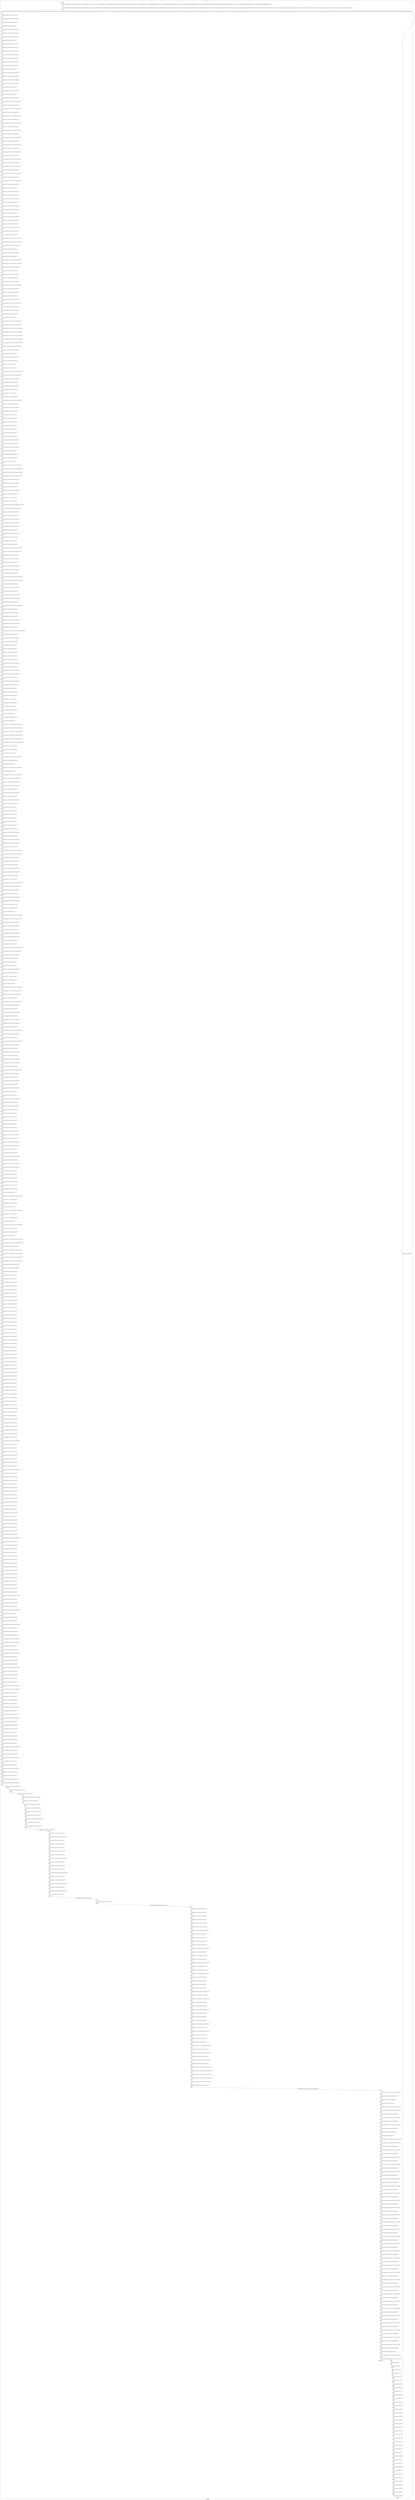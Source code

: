 digraph G {
label="Btor2XCFA";
subgraph cluster_0 {
label="main";
main_init[];
l1[];
l3[];
l4[];
l5[];
l6[];
l7[];
l8[];
l9[];
l10[];
l11[];
l12[];
l13[];
l14[];
l15[];
l16[];
l17[];
l18[];
l19[];
l20[];
l21[];
l22[];
l23[];
l24[];
l25[];
l26[];
l27[];
l28[];
l29[];
l30[];
l31[];
l32[];
l33[];
l34[];
l35[];
l36[];
l37[];
l38[];
l39[];
l40[];
l41[];
l42[];
l43[];
l44[];
l45[];
l46[];
l47[];
l48[];
l49[];
l50[];
l51[];
l52[];
l53[];
l54[];
l55[];
l56[];
l57[];
l58[];
l59[];
l60[];
l61[];
l62[];
l63[];
l64[];
l65[];
l66[];
l67[];
l68[];
l69[];
l70[];
l71[];
l72[];
l73[];
l74[];
l75[];
l76[];
l77[];
l78[];
l79[];
l80[];
l81[];
l82[];
l83[];
l84[];
l85[];
l86[];
l87[];
l88[];
l89[];
l90[];
l91[];
l92[];
l93[];
l94[];
l95[];
l96[];
l97[];
l98[];
l99[];
l100[];
l101[];
l102[];
l103[];
l104[];
l105[];
l106[];
l107[];
l108[];
l109[];
l110[];
l111[];
l112[];
l113[];
l114[];
l115[];
l116[];
l117[];
l118[];
l119[];
l120[];
l121[];
l122[];
l123[];
l124[];
l125[];
l126[];
l127[];
l128[];
l129[];
l130[];
l131[];
l132[];
l133[];
l134[];
l135[];
l136[];
l137[];
l138[];
l139[];
l140[];
l141[];
l142[];
l143[];
l144[];
l145[];
l146[];
l147[];
l148[];
l149[];
l150[];
l151[];
l152[];
l153[];
l154[];
l155[];
l156[];
l157[];
l158[];
l159[];
l160[];
l161[];
l162[];
l163[];
l164[];
l165[];
l166[];
l167[];
l168[];
l169[];
l170[];
l171[];
l172[];
l173[];
l174[];
l175[];
l176[];
l177[];
l178[];
l179[];
l180[];
l181[];
l182[];
l183[];
l184[];
l185[];
l186[];
l187[];
l188[];
l189[];
l190[];
l191[];
l192[];
l193[];
l194[];
l195[];
l196[];
l197[];
l198[];
l199[];
l200[];
l201[];
l202[];
l203[];
l204[];
l205[];
l206[];
l207[];
l208[];
l209[];
l210[];
l211[];
l212[];
l213[];
l214[];
l215[];
l216[];
l217[];
l218[];
l219[];
l220[];
l221[];
l222[];
l223[];
l224[];
l225[];
l226[];
l227[];
l228[];
l229[];
l230[];
l231[];
l232[];
l233[];
l234[];
l235[];
l236[];
l237[];
l238[];
l239[];
l240[];
l241[];
l242[];
l243[];
l244[];
l245[];
l246[];
l247[];
l248[];
l249[];
l250[];
l251[];
l252[];
l253[];
l254[];
l255[];
l256[];
l257[];
l258[];
l259[];
l260[];
l261[];
l262[];
l263[];
l264[];
l265[];
l266[];
l267[];
l268[];
l269[];
l270[];
l271[];
l272[];
l273[];
l274[];
l275[];
l276[];
l277[];
l278[];
l279[];
l280[];
l281[];
l282[];
l283[];
l284[];
l285[];
l286[];
l287[];
l288[];
l289[];
l290[];
l291[];
l292[];
l293[];
l294[];
l295[];
l296[];
l297[];
l298[];
l299[];
l300[];
l301[];
l302[];
l303[];
l304[];
l305[];
l306[];
l307[];
l308[];
l309[];
l310[];
l311[];
l312[];
l313[];
l314[];
l315[];
l316[];
l317[];
l318[];
l319[];
l320[];
l321[];
l322[];
l323[];
l324[];
l325[];
l326[];
l327[];
l328[];
l329[];
l330[];
l331[];
l332[];
l333[];
l334[];
l335[];
l336[];
l337[];
l338[];
l339[];
l340[];
l341[];
l342[];
l343[];
l344[];
l345[];
l346[];
l347[];
l348[];
l349[];
l350[];
l351[];
l352[];
l353[];
l354[];
l355[];
l356[];
l357[];
l358[];
l359[];
l360[];
l361[];
l362[];
l363[];
l364[];
l365[];
l366[];
l367[];
l368[];
l369[];
l370[];
l371[];
l372[];
l373[];
l374[];
l375[];
l376[];
l377[];
l378[];
l379[];
l380[];
l381[];
l382[];
l383[];
l384[];
l385[];
l386[];
l387[];
l388[];
l389[];
l390[];
l391[];
l392[];
l393[];
l394[];
l395[];
l396[];
l397[];
l398[];
l399[];
l400[];
l401[];
l402[];
l403[];
l404[];
l405[];
l406[];
l407[];
l408[];
l409[];
l410[];
l411[];
l412[];
l413[];
l414[];
l415[];
l416[];
l417[];
l418[];
l419[];
l420[];
l421[];
l422[];
l423[];
l424[];
l425[];
l426[];
l427[];
l428[];
l429[];
l430[];
l431[];
l432[];
l433[];
l434[];
l435[];
l436[];
l437[];
l438[];
l439[];
l440[];
l441[];
l442[];
l443[];
l444[];
l445[];
l446[];
l447[];
l448[];
l449[];
l450[];
l451[];
l452[];
l453[];
l454[];
l455[];
l456[];
l457[];
l458[];
l459[];
l460[];
l461[];
l462[];
l463[];
l464[];
l465[];
l466[];
l467[];
l468[];
l469[];
l470[];
l471[];
l472[];
l473[];
l474[];
l475[];
l476[];
l477[];
l478[];
l479[];
l480[];
l481[];
l482[];
l483[];
l484[];
l485[];
l486[];
l487[];
l488[];
l489[];
l490[];
l491[];
l492[];
l493[];
l494[];
l495[];
l496[];
l497[];
l498[];
l499[];
l500[];
l501[];
l502[];
l503[];
l504[];
l505[];
l506[];
l507[];
l508[];
l509[];
l510[];
l511[];
l512[];
l513[];
l514[];
l515[];
l516[];
l517[];
l518[];
l519[];
l520[];
l521[];
l522[];
l523[];
l524[];
l525[];
l526[];
l527[];
l528[];
l529[];
l530[];
l531[];
l532[];
l533[];
l534[];
l535[];
l536[];
l537[];
l538[];
l539[];
l540[];
l541[];
l542[];
l543[];
l544[];
l545[];
l546[];
l547[];
l548[];
l549[];
l550[];
l551[];
l552[];
l553[];
l554[];
l555[];
l556[];
l557[];
l558[];
l559[];
l560[];
l561[];
l562[];
l563[];
l564[];
l565[];
l566[];
l567[];
l568[];
l569[];
l570[];
l571[];
l572[];
l573[];
l574[];
l575[];
l576[];
l577[];
l578[];
l579[];
l580[];
l581[];
l582[];
l583[];
l584[];
l585[];
l586[];
l587[];
l588[];
l589[];
l590[];
l591[];
l592[];
l593[];
l594[];
l595[];
l596[];
l597[];
l598[];
l599[];
l600[];
l601[];
l602[];
l603[];
l604[];
l605[];
l606[];
l607[];
l608[];
l609[];
l610[];
l611[];
l612[];
l613[];
l614[];
l615[];
l616[];
l617[];
l618[];
l619[];
l620[];
l621[];
l622[];
l623[];
l624[];
l625[];
l626[];
l627[];
l628[];
l629[];
l630[];
l631[];
l632[];
l633[];
l634[];
l635[];
l636[];
l637[];
l638[];
l639[];
l640[];
l641[];
l642[];
l643[];
l644[];
l645[];
l646[];
l647[];
l648[];
l649[];
l650[];
l651[];
l652[];
l653[];
l654[];
l655[];
main_error[];
l656[];
l657[];
l658[];
l659[];
l660[];
l661[];
l662[];
l663[];
l664[];
l665[];
l666[];
l667[];
l668[];
l669[];
l670[];
l671[];
l672[];
l673[];
l674[];
l675[];
l676[];
l677[];
l678[];
l679[];
l680[];
l681[];
l682[];
l683[];
l684[];
l685[];
l686[];
l687[];
l688[];
l689[];
l690[];
l691[];
l692[];
l693[];
l694[];
main_init -> l1 [label="[(assign const_5 #b00000000),(assign const_30 #b0),(assign const_109 #b00000000),(assign const_210 #b1),(assign const_231 #b00000010),(assign const_233 #b00000011),(assign const_240 #b00000100),(assign const_242 #b00000101),(assign const_256 #b00000001),(assign const_277 #b000000000000000000000000),(assign const_288 #b00000000000000000000000000000010),(assign const_309 #b00000000000000000000000000000001),(assign const_386 #b00000000000000000000000000000100),(assign const_392 #b00000000000000000000000000000110),(assign const_442 #b00000000000000000000000000000011),(assign const_489 #b00000000000000000000000000000000)] "];
l3 -> l4 [label="[(havoc input_136),(havoc input_138),(havoc input_140),(havoc input_142),(havoc input_144),(havoc input_146),(havoc input_148),(havoc input_150),(havoc input_152),(havoc input_154),(havoc input_156),(havoc input_158),(havoc input_160),(havoc input_162),(havoc input_164),(havoc input_166),(havoc input_168),(havoc input_170),(havoc input_172),(havoc input_174),(havoc input_176),(havoc input_178),(havoc input_180),(havoc input_182),(havoc input_184),(havoc input_186),(havoc input_188),(havoc input_190),(havoc input_192),(havoc input_194),(havoc input_196),(havoc input_198),(havoc input_200),(havoc input_202),(havoc input_204),(havoc input_206),(havoc input_208),(havoc input_212),(havoc input_215),(havoc input_219),(havoc input_223),(havoc input_227),(havoc input_230),(havoc input_239),(havoc input_248),(havoc input_254),(havoc input_261),(havoc input_273),(havoc input_276),(havoc input_284),(havoc input_287),(havoc input_295),(havoc input_305),(havoc input_319),(havoc input_328),(havoc input_335),(havoc input_343),(havoc input_352),(havoc input_360),(havoc input_368),(havoc input_376),(havoc input_382),(havoc input_414),(havoc input_419),(havoc input_429),(havoc input_438),(havoc input_448),(havoc input_459),(havoc input_468),(havoc input_485),(havoc input_498),(havoc input_507),(havoc input_515),(havoc input_524),(havoc input_531)] "];
l4 -> l5 [label="[(assign binary_85 (bvand state_31 (bvnot state_33)))] "];
l5 -> l6 [label="[(assign binary_86 (bvand binary_85 (bvnot state_35)))] "];
l6 -> l7 [label="[(assign binary_87 (bvand binary_86 (bvnot state_37)))] "];
l7 -> l8 [label="[(assign binary_88 (bvand binary_87 state_39))] "];
l8 -> l9 [label="[(assign binary_89 (bvand binary_88 (bvnot state_41)))] "];
l9 -> l10 [label="[(assign binary_90 (bvand binary_89 (bvnot state_43)))] "];
l10 -> l11 [label="[(assign binary_91 (bvand binary_90 (bvnot state_45)))] "];
l11 -> l12 [label="[(assign binary_92 (bvand binary_91 state_47))] "];
l12 -> l13 [label="[(assign binary_93 (bvand binary_92 (bvnot state_49)))] "];
l13 -> l14 [label="[(assign binary_94 (bvand binary_93 (bvnot state_51)))] "];
l14 -> l15 [label="[(assign binary_95 (bvand binary_94 (bvnot state_53)))] "];
l15 -> l16 [label="[(assign binary_96 (bvand binary_95 (bvnot state_55)))] "];
l16 -> l17 [label="[(assign binary_97 (bvand binary_96 (bvnot state_57)))] "];
l17 -> l18 [label="[(assign binary_98 (bvand binary_97 (bvnot state_59)))] "];
l18 -> l19 [label="[(assign binary_99 (bvand binary_98 (bvnot state_61)))] "];
l19 -> l20 [label="[(assign binary_100 (bvand binary_99 state_63))] "];
l20 -> l21 [label="[(assign binary_101 (bvand binary_100 (bvnot state_65)))] "];
l21 -> l22 [label="[(assign binary_102 (bvand binary_101 (bvnot state_67)))] "];
l22 -> l23 [label="[(assign binary_103 (bvand binary_102 (bvnot state_69)))] "];
l23 -> l24 [label="[(assign binary_104 (bvand binary_103 (bvnot state_71)))] "];
l24 -> l25 [label="[(assign binary_105 (bvand binary_104 state_73))] "];
l25 -> l26 [label="[(assign binary_106 (bvand binary_105 (bvnot state_75)))] "];
l26 -> l27 [label="[(assign binary_107 (bvand binary_106 state_77))] "];
l27 -> l28 [label="[(assign binary_108 (bvand binary_107 (bvnot state_79)))] "];
l28 -> l29 [label="[(assign comparison_110 (ite (= const_109 state_6) #b1 #b0))] "];
l29 -> l30 [label="[(assign binary_111 (bvand binary_108 comparison_110))] "];
l30 -> l31 [label="[(assign comparison_112 (ite (= const_109 state_8) #b1 #b0))] "];
l31 -> l32 [label="[(assign binary_113 (bvand binary_111 comparison_112))] "];
l32 -> l33 [label="[(assign comparison_114 (ite (= const_109 state_10) #b1 #b0))] "];
l33 -> l34 [label="[(assign binary_115 (bvand binary_113 comparison_114))] "];
l34 -> l35 [label="[(assign comparison_116 (ite (= const_109 state_12) #b1 #b0))] "];
l35 -> l36 [label="[(assign binary_117 (bvand binary_115 comparison_116))] "];
l36 -> l37 [label="[(assign comparison_118 (ite (= const_109 state_14) #b1 #b0))] "];
l37 -> l38 [label="[(assign binary_119 (bvand binary_117 comparison_118))] "];
l38 -> l39 [label="[(assign comparison_120 (ite (= const_109 state_16) #b1 #b0))] "];
l39 -> l40 [label="[(assign binary_121 (bvand binary_119 comparison_120))] "];
l40 -> l41 [label="[(assign comparison_122 (ite (= const_109 state_18) #b1 #b0))] "];
l41 -> l42 [label="[(assign binary_123 (bvand binary_121 comparison_122))] "];
l42 -> l43 [label="[(assign comparison_124 (ite (= const_109 state_20) #b1 #b0))] "];
l43 -> l44 [label="[(assign binary_125 (bvand binary_123 comparison_124))] "];
l44 -> l45 [label="[(assign comparison_126 (ite (= const_109 state_22) #b1 #b0))] "];
l45 -> l46 [label="[(assign binary_127 (bvand binary_125 comparison_126))] "];
l46 -> l47 [label="[(assign comparison_128 (ite (= const_109 state_24) #b1 #b0))] "];
l47 -> l48 [label="[(assign binary_129 (bvand binary_127 comparison_128))] "];
l48 -> l49 [label="[(assign comparison_130 (ite (= const_109 state_26) #b1 #b0))] "];
l49 -> l50 [label="[(assign binary_131 (bvand binary_129 comparison_130))] "];
l50 -> l51 [label="[(assign comparison_132 (ite (= const_109 state_28) #b1 #b0))] "];
l51 -> l52 [label="[(assign binary_133 (bvand binary_131 comparison_132))] "];
l52 -> l53 [label="[(assign binary_134 (bvand state_83 binary_133))] "];
l53 -> l54 [label="[(assign binary_213 (bvor input_160 (bvnot input_212)))] "];
l54 -> l55 [label="[(assign binary_214 (bvand input_160 (bvnot input_212)))] "];
l55 -> l56 [label="[(assign binary_216 (bvor binary_214 (bvnot input_215)))] "];
l56 -> l57 [label="[(assign binary_217 (bvand binary_213 binary_216))] "];
l57 -> l58 [label="[(assign binary_218 (bvand binary_214 (bvnot input_215)))] "];
l58 -> l59 [label="[(assign binary_220 (bvor binary_218 (bvnot input_219)))] "];
l59 -> l60 [label="[(assign binary_221 (bvand binary_217 binary_220))] "];
l60 -> l61 [label="[(assign binary_222 (bvand binary_218 (bvnot input_219)))] "];
l61 -> l62 [label="[(assign binary_224 (bvor binary_222 (bvnot input_223)))] "];
l62 -> l63 [label="[(assign binary_225 (bvand binary_221 binary_224))] "];
l63 -> l64 [label="[(assign binary_226 (bvand binary_222 (bvnot input_223)))] "];
l64 -> l65 [label="[(assign binary_228 (bvor binary_226 (bvnot input_227)))] "];
l65 -> l66 [label="[(assign binary_229 (bvand binary_225 binary_228))] "];
l66 -> l67 [label="[(assign comparison_232 (ite (= const_231 input_138) #b1 #b0))] "];
l67 -> l68 [label="[(assign comparison_234 (ite (= const_233 input_138) #b1 #b0))] "];
l68 -> l69 [label="[(assign binary_235 (bvor comparison_232 comparison_234))] "];
l69 -> l70 [label="[(assign binary_236 (bvand input_166 binary_235))] "];
l70 -> l71 [label="[(assign binary_237 (bvor (bvnot input_230) binary_236))] "];
l71 -> l72 [label="[(assign binary_238 (bvand binary_229 binary_237))] "];
l72 -> l73 [label="[(assign comparison_241 (ite (= const_240 input_142) #b1 #b0))] "];
l73 -> l74 [label="[(assign comparison_243 (ite (= const_242 input_142) #b1 #b0))] "];
l74 -> l75 [label="[(assign binary_244 (bvor comparison_241 comparison_243))] "];
l75 -> l76 [label="[(assign binary_245 (bvand input_170 binary_244))] "];
l76 -> l77 [label="[(assign binary_246 (bvor (bvnot input_239) binary_245))] "];
l77 -> l78 [label="[(assign binary_247 (bvand binary_238 binary_246))] "];
l78 -> l79 [label="[(assign binary_249 (bvand input_170 (bvnot input_239)))] "];
l79 -> l80 [label="[(assign comparison_250 (ite (= const_231 input_142) #b1 #b0))] "];
l80 -> l81 [label="[(assign binary_251 (bvand binary_249 comparison_250))] "];
l81 -> l82 [label="[(assign binary_252 (bvor (bvnot input_248) binary_251))] "];
l82 -> l83 [label="[(assign binary_253 (bvand binary_247 binary_252))] "];
l83 -> l84 [label="[(assign binary_255 (bvand binary_249 (bvnot input_248)))] "];
l84 -> l85 [label="[(assign comparison_257 (ite (= const_256 input_142) #b1 #b0))] "];
l85 -> l86 [label="[(assign binary_258 (bvand binary_255 comparison_257))] "];
l86 -> l87 [label="[(assign binary_259 (bvor (bvnot input_254) binary_258))] "];
l87 -> l88 [label="[(assign binary_260 (bvand binary_253 binary_259))] "];
l88 -> l89 [label="[(assign binary_262 (bvor input_172 input_254))] "];
l89 -> l90 [label="[(assign ternary_263 (ite (= input_248 #b1) const_109 input_144))] "];
l90 -> l91 [label="[(assign ternary_264 (ite (= input_212 #b1) const_256 input_136))] "];
l91 -> l92 [label="[(assign ternary_265 (ite (= input_215 #b1) const_231 ternary_264))] "];
l92 -> l93 [label="[(assign ternary_266 (ite (= input_219 #b1) const_233 ternary_265))] "];
l93 -> l94 [label="[(assign ternary_267 (ite (= input_223 #b1) const_240 ternary_266))] "];
l94 -> l95 [label="[(assign ternary_268 (ite (= input_227 #b1) const_242 ternary_267))] "];
l95 -> l96 [label="[(assign comparison_269 (ite (= ternary_263 ternary_268) #b1 #b0))] "];
l96 -> l97 [label="[(assign binary_270 (bvand binary_262 (bvnot comparison_269)))] "];
l97 -> l98 [label="[(assign binary_271 (bvor (bvnot input_261) binary_270))] "];
l98 -> l99 [label="[(assign binary_272 (bvand binary_260 binary_271))] "];
l99 -> l100 [label="[(assign binary_274 (bvor input_178 (bvnot input_273)))] "];
l100 -> l101 [label="[(assign binary_275 (bvand binary_272 binary_274))] "];
l101 -> l102 [label="[(assign binary_278 (++ const_277 input_148))] "];
l102 -> l103 [label="[(assign binary_279 (++ const_277 input_150))] "];
l103 -> l104 [label="[(assign comparison_280 (ite (bvule binary_278 binary_279) #b1 #b0))] "];
l104 -> l105 [label="[(assign binary_281 (bvand input_184 (bvnot comparison_280)))] "];
l105 -> l106 [label="[(assign binary_282 (bvor (bvnot input_276) binary_281))] "];
l106 -> l107 [label="[(assign binary_283 (bvand binary_275 binary_282))] "];
l107 -> l108 [label="[(assign binary_285 (bvor input_198 (bvnot input_284)))] "];
l108 -> l109 [label="[(assign binary_286 (bvand binary_283 binary_285))] "];
l109 -> l110 [label="[(assign binary_289 (++ const_277 input_154))] "];
l110 -> l111 [label="[(assign binary_290 (bvand const_288 binary_289))] "];
l111 -> l112 [label="[(assign comparison_291 (ite (= const_288 binary_290) #b1 #b0))] "];
l112 -> l113 [label="[(assign binary_292 (bvand input_190 comparison_291))] "];
l113 -> l114 [label="[(assign binary_293 (bvor (bvnot input_287) binary_292))] "];
l114 -> l115 [label="[(assign binary_294 (bvand binary_286 binary_293))] "];
l115 -> l116 [label="[(assign binary_296 (bvor input_162 input_212))] "];
l116 -> l117 [label="[(assign binary_297 (bvor binary_296 input_215))] "];
l117 -> l118 [label="[(assign binary_298 (bvor binary_297 input_219))] "];
l118 -> l119 [label="[(assign binary_299 (bvor binary_298 input_223))] "];
l119 -> l120 [label="[(assign binary_300 (bvor binary_299 input_227))] "];
l120 -> l121 [label="[(assign binary_301 (bvor binary_300 input_230))] "];
l121 -> l122 [label="[(assign binary_302 (bvand input_176 binary_301))] "];
l122 -> l123 [label="[(assign binary_303 (bvor (bvnot input_295) binary_302))] "];
l123 -> l124 [label="[(assign binary_304 (bvand binary_294 binary_303))] "];
l124 -> l125 [label="[(assign binary_306 (bvand input_184 (bvnot input_276)))] "];
l125 -> l126 [label="[(assign binary_307 (bvor input_164 input_295))] "];
l126 -> l127 [label="[(assign binary_308 (bvand binary_306 binary_307))] "];
l127 -> l128 [label="[(assign binary_310 (bvadd const_309 binary_279))] "];
l128 -> l129 [label="[(assign slice_311 (extract binary_310 0 8))] "];
l129 -> l130 [label="[(assign ternary_312 (ite (= input_276 #b1) slice_311 input_150))] "];
l130 -> l131 [label="[(assign ternary_313 (ite (= input_295 #b1) const_256 ternary_312))] "];
l131 -> l132 [label="[(assign ternary_314 (ite (= input_295 #b1) ternary_268 input_148))] "];
l132 -> l133 [label="[(assign comparison_315 (ite (= ternary_313 ternary_314) #b1 #b0))] "];
l133 -> l134 [label="[(assign binary_316 (bvand binary_308 comparison_315))] "];
l134 -> l135 [label="[(assign binary_317 (bvor (bvnot input_305) binary_316))] "];
l135 -> l136 [label="[(assign binary_318 (bvand binary_304 binary_317))] "];
l136 -> l137 [label="[(assign binary_320 (bvand binary_307 (bvnot input_305)))] "];
l137 -> l138 [label="[(assign binary_321 (bvand input_186 binary_320))] "];
l138 -> l139 [label="[(assign binary_322 (++ const_277 ternary_314))] "];
l139 -> l140 [label="[(assign binary_323 (++ const_277 ternary_313))] "];
l140 -> l141 [label="[(assign comparison_324 (ite (bvule binary_322 binary_323) #b1 #b0))] "];
l141 -> l142 [label="[(assign binary_325 (bvand binary_321 (bvnot comparison_324)))] "];
l142 -> l143 [label="[(assign binary_326 (bvor (bvnot input_319) binary_325))] "];
l143 -> l144 [label="[(assign binary_327 (bvand binary_318 binary_326))] "];
l144 -> l145 [label="[(assign binary_329 (bvand binary_320 (bvnot input_319)))] "];
l145 -> l146 [label="[(assign binary_330 (bvand comparison_315 binary_329))] "];
l146 -> l147 [label="[(assign binary_331 (bvand input_186 (bvnot input_319)))] "];
l147 -> l148 [label="[(assign binary_332 (bvand binary_330 binary_331))] "];
l148 -> l149 [label="[(assign binary_333 (bvor (bvnot input_328) binary_332))] "];
l149 -> l150 [label="[(assign binary_334 (bvand binary_327 binary_333))] "];
l150 -> l151 [label="[(assign binary_336 (bvor input_182 input_273))] "];
l151 -> l152 [label="[(assign binary_337 (bvand input_202 binary_336))] "];
l152 -> l153 [label="[(assign comparison_338 (ite (= const_256 ternary_313) #b1 #b0))] "];
l153 -> l154 [label="[(assign binary_339 (bvand comparison_315 comparison_338))] "];
l154 -> l155 [label="[(assign binary_340 (bvand binary_337 binary_339))] "];
l155 -> l156 [label="[(assign binary_341 (bvor (bvnot input_335) binary_340))] "];
l156 -> l157 [label="[(assign binary_342 (bvand binary_334 binary_341))] "];
l157 -> l158 [label="[(assign binary_344 (bvand binary_336 (bvnot input_335)))] "];
l158 -> l159 [label="[(assign binary_345 (bvand input_202 (bvnot input_335)))] "];
l159 -> l160 [label="[(assign binary_346 (bvand binary_344 binary_345))] "];
l160 -> l161 [label="[(assign comparison_347 (ite (bvule binary_323 const_309) #b1 #b0))] "];
l161 -> l162 [label="[(assign binary_348 (bvand comparison_315 (bvnot comparison_347)))] "];
l162 -> l163 [label="[(assign binary_349 (bvand binary_346 binary_348))] "];
l163 -> l164 [label="[(assign binary_350 (bvor (bvnot input_343) binary_349))] "];
l164 -> l165 [label="[(assign binary_351 (bvand binary_342 binary_350))] "];
l165 -> l166 [label="[(assign binary_353 (bvand binary_344 (bvnot input_343)))] "];
l166 -> l167 [label="[(assign binary_354 (bvand binary_345 (bvnot input_343)))] "];
l167 -> l168 [label="[(assign binary_355 (bvand binary_353 binary_354))] "];
l168 -> l169 [label="[(assign binary_356 (bvand (bvnot comparison_324) comparison_338))] "];
l169 -> l170 [label="[(assign binary_357 (bvand binary_355 binary_356))] "];
l170 -> l171 [label="[(assign binary_358 (bvor (bvnot input_352) binary_357))] "];
l171 -> l172 [label="[(assign binary_359 (bvand binary_351 binary_358))] "];
l172 -> l173 [label="[(assign binary_361 (bvand binary_353 (bvnot input_352)))] "];
l173 -> l174 [label="[(assign binary_362 (bvand binary_354 (bvnot input_352)))] "];
l174 -> l175 [label="[(assign binary_363 (bvand binary_361 binary_362))] "];
l175 -> l176 [label="[(assign binary_364 (bvand (bvnot comparison_324) (bvnot comparison_347)))] "];
l176 -> l177 [label="[(assign binary_365 (bvand binary_363 binary_364))] "];
l177 -> l178 [label="[(assign binary_366 (bvor (bvnot input_360) binary_365))] "];
l178 -> l179 [label="[(assign binary_367 (bvand binary_359 binary_366))] "];
l179 -> l180 [label="[(assign binary_369 (bvor input_204 input_335))] "];
l180 -> l181 [label="[(assign binary_370 (bvor binary_369 input_343))] "];
l181 -> l182 [label="[(assign binary_371 (bvor binary_370 input_352))] "];
l182 -> l183 [label="[(assign binary_372 (bvor binary_371 input_360))] "];
l183 -> l184 [label="[(assign binary_373 (bvand input_192 binary_372))] "];
l184 -> l185 [label="[(assign binary_374 (bvor (bvnot input_368) binary_373))] "];
l185 -> l186 [label="[(assign binary_375 (bvand binary_367 binary_374))] "];
l186 -> l187 [label="[(assign binary_377 (bvand input_190 (bvnot input_287)))] "];
l187 -> l188 [label="[(assign binary_378 (bvand binary_372 (bvnot input_368)))] "];
l188 -> l189 [label="[(assign binary_379 (bvand binary_377 binary_378))] "];
l189 -> l190 [label="[(assign binary_380 (bvor (bvnot input_376) binary_379))] "];
l190 -> l191 [label="[(assign binary_381 (bvand binary_375 binary_380))] "];
l191 -> l192 [label="[(assign binary_383 (bvor input_194 input_284))] "];
l192 -> l193 [label="[(assign binary_384 (bvor binary_383 input_376))] "];
l193 -> l194 [label="[(assign binary_385 (bvand input_206 binary_384))] "];
l194 -> l195 [label="[(assign binary_387 (++ const_277 input_146))] "];
l195 -> l196 [label="[(assign binary_388 (bvadd const_386 binary_387))] "];
l196 -> l197 [label="[(assign slice_389 (extract binary_388 0 8))] "];
l197 -> l198 [label="[(assign binary_390 (bvadd const_288 binary_387))] "];
l198 -> l199 [label="[(assign slice_391 (extract binary_390 0 8))] "];
l199 -> l200 [label="[(assign binary_393 (bvadd const_392 binary_387))] "];
l200 -> l201 [label="[(assign slice_394 (extract binary_393 0 8))] "];
l201 -> l202 [label="[(assign ternary_395 (ite (= input_335 #b1) slice_394 input_158))] "];
l202 -> l203 [label="[(assign ternary_396 (ite (= input_343 #b1) slice_391 ternary_395))] "];
l203 -> l204 [label="[(assign ternary_397 (ite (= input_352 #b1) slice_389 ternary_396))] "];
l204 -> l205 [label="[(assign ternary_398 (ite (= input_360 #b1) input_146 ternary_397))] "];
l205 -> l206 [label="[(assign ternary_399 (ite (= input_368 #b1) ternary_398 input_154))] "];
l206 -> l207 [label="[(assign ternary_400 (ite (= input_376 #b1) ternary_398 ternary_399))] "];
l207 -> l208 [label="[(assign binary_401 (++ const_277 ternary_400))] "];
l208 -> l209 [label="[(assign binary_402 (bvand const_309 binary_401))] "];
l209 -> l210 [label="[(assign slice_403 (extract binary_402 8 32))] "];
l210 -> l211 [label="[(assign comparison_404 (ite (= const_277 slice_403) #b1 #b0))] "];
l211 -> l212 [label="[(assign binary_405 (bvand const_309 binary_289))] "];
l212 -> l213 [label="[(assign slice_406 (extract binary_405 0 8))] "];
l213 -> l214 [label="[(assign ternary_407 (ite (= input_284 #b1) slice_406 input_156))] "];
l214 -> l215 [label="[(assign slice_408 (extract binary_402 0 8))] "];
l215 -> l216 [label="[(assign comparison_409 (ite (= ternary_407 slice_408) #b1 #b0))] "];
l216 -> l217 [label="[(assign binary_410 (bvand comparison_404 comparison_409))] "];
l217 -> l218 [label="[(assign binary_411 (bvand binary_385 (bvnot binary_410)))] "];
l218 -> l219 [label="[(assign binary_412 (bvor (bvnot input_382) binary_411))] "];
l219 -> l220 [label="[(assign binary_413 (bvand binary_381 binary_412))] "];
l220 -> l221 [label="[(assign binary_415 (bvand input_206 (bvnot input_382)))] "];
l221 -> l222 [label="[(assign binary_416 (bvand input_196 binary_415))] "];
l222 -> l223 [label="[(assign binary_417 (bvor (bvnot input_414) binary_416))] "];
l223 -> l224 [label="[(assign binary_418 (bvand binary_413 binary_417))] "];
l224 -> l225 [label="[(assign binary_420 (bvor input_180 input_335))] "];
l225 -> l226 [label="[(assign binary_421 (bvor binary_420 input_343))] "];
l226 -> l227 [label="[(assign binary_422 (bvor binary_421 input_352))] "];
l227 -> l228 [label="[(assign binary_423 (bvor binary_422 input_360))] "];
l228 -> l229 [label="[(assign binary_424 (bvor input_208 input_382))] "];
l229 -> l230 [label="[(assign binary_425 (bvor binary_424 input_414))] "];
l230 -> l231 [label="[(assign binary_426 (bvand binary_423 binary_425))] "];
l231 -> l232 [label="[(assign binary_427 (bvor (bvnot input_419) binary_426))] "];
l232 -> l233 [label="[(assign binary_428 (bvand binary_418 binary_427))] "];
l233 -> l234 [label="[(assign binary_430 (bvand binary_378 (bvnot input_376)))] "];
l234 -> l235 [label="[(assign binary_431 (bvand binary_423 (bvnot input_419)))] "];
l235 -> l236 [label="[(assign binary_432 (bvand binary_430 binary_431))] "];
l236 -> l237 [label="[(assign ternary_433 (ite (= input_273 #b1) const_109 input_152))] "];
l237 -> l238 [label="[(assign comparison_434 (ite (= const_233 ternary_433) #b1 #b0))] "];
l238 -> l239 [label="[(assign binary_435 (bvand binary_432 comparison_434))] "];
l239 -> l240 [label="[(assign binary_436 (bvor (bvnot input_429) binary_435))] "];
l240 -> l241 [label="[(assign binary_437 (bvand binary_428 binary_436))] "];
l241 -> l242 [label="[(assign binary_439 (bvand binary_431 (bvnot input_429)))] "];
l242 -> l243 [label="[(assign binary_440 (bvand binary_430 (bvnot input_429)))] "];
l243 -> l244 [label="[(assign binary_441 (bvand binary_439 binary_440))] "];
l244 -> l245 [label="[(assign binary_443 (++ const_277 ternary_433))] "];
l245 -> l246 [label="[(assign comparison_444 (ite (bvule const_442 binary_443) #b1 #b0))] "];
l246 -> l247 [label="[(assign binary_445 (bvand binary_441 (bvnot comparison_444)))] "];
l247 -> l248 [label="[(assign binary_446 (bvor (bvnot input_438) binary_445))] "];
l248 -> l249 [label="[(assign binary_447 (bvand binary_437 binary_446))] "];
l249 -> l250 [label="[(assign binary_449 (bvand binary_425 (bvnot input_419)))] "];
l250 -> l251 [label="[(assign binary_450 (bvand binary_439 (bvnot input_438)))] "];
l251 -> l252 [label="[(assign binary_451 (bvand binary_449 binary_450))] "];
l252 -> l253 [label="[(assign binary_452 (bvadd const_309 binary_443))] "];
l253 -> l254 [label="[(assign slice_453 (extract binary_452 0 8))] "];
l254 -> l255 [label="[(assign ternary_454 (ite (= input_438 #b1) slice_453 ternary_433))] "];
l255 -> l256 [label="[(assign comparison_455 (ite (= const_233 ternary_454) #b1 #b0))] "];
l256 -> l257 [label="[(assign binary_456 (bvand binary_451 comparison_455))] "];
l257 -> l258 [label="[(assign binary_457 (bvor (bvnot input_448) binary_456))] "];
l258 -> l259 [label="[(assign binary_458 (bvand binary_447 binary_457))] "];
l259 -> l260 [label="[(assign binary_460 (bvand binary_450 (bvnot input_448)))] "];
l260 -> l261 [label="[(assign binary_461 (bvand binary_449 (bvnot input_448)))] "];
l261 -> l262 [label="[(assign binary_462 (bvand binary_460 binary_461))] "];
l262 -> l263 [label="[(assign binary_463 (++ const_277 ternary_454))] "];
l263 -> l264 [label="[(assign comparison_464 (ite (bvule const_442 binary_463) #b1 #b0))] "];
l264 -> l265 [label="[(assign binary_465 (bvand binary_462 (bvnot comparison_464)))] "];
l265 -> l266 [label="[(assign binary_466 (bvor (bvnot input_459) binary_465))] "];
l266 -> l267 [label="[(assign binary_467 (bvand binary_458 binary_466))] "];
l267 -> l268 [label="[(assign binary_469 (bvor input_168 input_239))] "];
l268 -> l269 [label="[(assign binary_470 (bvor binary_469 input_248))] "];
l269 -> l270 [label="[(assign binary_471 (bvand binary_384 (bvnot input_382)))] "];
l270 -> l271 [label="[(assign binary_472 (bvand binary_470 binary_471))] "];
l271 -> l272 [label="[(assign binary_473 (++ const_277 ternary_407))] "];
l272 -> l273 [label="[(assign binary_474 (bvsub const_309 binary_473))] "];
l273 -> l274 [label="[(assign slice_475 (extract binary_474 0 8))] "];
l274 -> l275 [label="[(assign ternary_476 (ite (= input_414 #b1) slice_475 ternary_407))] "];
l275 -> l276 [label="[(assign comparison_477 (ite (= slice_408 ternary_476) #b1 #b0))] "];
l276 -> l277 [label="[(assign binary_478 (bvand comparison_404 comparison_477))] "];
l277 -> l278 [label="[(assign binary_479 (bvand const_288 binary_401))] "];
l278 -> l279 [label="[(assign comparison_480 (ite (= const_288 binary_479) #b1 #b0))] "];
l279 -> l280 [label="[(assign binary_481 (bvand binary_478 comparison_480))] "];
l280 -> l281 [label="[(assign binary_482 (bvand binary_472 binary_481))] "];
l281 -> l282 [label="[(assign binary_483 (bvor (bvnot input_468) binary_482))] "];
l282 -> l283 [label="[(assign binary_484 (bvand binary_467 binary_483))] "];
l283 -> l284 [label="[(assign binary_486 (bvand binary_470 (bvnot input_468)))] "];
l284 -> l285 [label="[(assign binary_487 (bvand binary_471 (bvnot input_468)))] "];
l285 -> l286 [label="[(assign binary_488 (bvand binary_486 binary_487))] "];
l286 -> l287 [label="[(assign comparison_490 (ite (= const_489 binary_479) #b1 #b0))] "];
l287 -> l288 [label="[(assign binary_491 (bvand binary_478 comparison_490))] "];
l288 -> l289 [label="[(assign binary_492 (bvand const_386 binary_401))] "];
l289 -> l290 [label="[(assign comparison_493 (ite (= const_489 binary_492) #b1 #b0))] "];
l290 -> l291 [label="[(assign binary_494 (bvand binary_491 comparison_493))] "];
l291 -> l292 [label="[(assign binary_495 (bvand binary_488 binary_494))] "];
l292 -> l293 [label="[(assign binary_496 (bvor (bvnot input_485) binary_495))] "];
l293 -> l294 [label="[(assign binary_497 (bvand binary_484 binary_496))] "];
l294 -> l295 [label="[(assign binary_499 (bvand binary_486 (bvnot input_485)))] "];
l295 -> l296 [label="[(assign binary_500 (bvand binary_487 (bvnot input_485)))] "];
l296 -> l297 [label="[(assign binary_501 (bvand binary_499 binary_500))] "];
l297 -> l298 [label="[(assign comparison_502 (ite (= const_386 binary_492) #b1 #b0))] "];
l298 -> l299 [label="[(assign binary_503 (bvand binary_491 comparison_502))] "];
l299 -> l300 [label="[(assign binary_504 (bvand binary_501 binary_503))] "];
l300 -> l301 [label="[(assign binary_505 (bvor (bvnot input_498) binary_504))] "];
l301 -> l302 [label="[(assign binary_506 (bvand binary_497 binary_505))] "];
l302 -> l303 [label="[(assign binary_508 (bvand binary_377 (bvnot input_376)))] "];
l303 -> l304 [label="[(assign binary_509 (bvor binary_508 input_382))] "];
l304 -> l305 [label="[(assign binary_510 (bvor binary_509 input_414))] "];
l305 -> l306 [label="[(assign binary_511 (bvand binary_499 (bvnot input_498)))] "];
l306 -> l307 [label="[(assign binary_512 (bvand binary_510 binary_511))] "];
l307 -> l308 [label="[(assign binary_513 (bvor (bvnot input_507) binary_512))] "];
l308 -> l309 [label="[(assign binary_514 (bvand binary_506 binary_513))] "];
l309 -> l310 [label="[(assign binary_516 (bvor input_188 input_305))] "];
l310 -> l311 [label="[(assign binary_517 (bvor binary_516 input_319))] "];
l311 -> l312 [label="[(assign binary_518 (bvor binary_517 input_328))] "];
l312 -> l313 [label="[(assign binary_519 (bvor input_200 input_287))] "];
l313 -> l314 [label="[(assign binary_520 (bvor binary_519 input_507))] "];
l314 -> l315 [label="[(assign binary_521 (bvand binary_518 binary_520))] "];
l315 -> l316 [label="[(assign binary_522 (bvor (bvnot input_515) binary_521))] "];
l316 -> l317 [label="[(assign binary_523 (bvand binary_514 binary_522))] "];
l317 -> l318 [label="[(assign binary_525 (bvand binary_518 (bvnot input_515)))] "];
l318 -> l319 [label="[(assign binary_526 (bvand input_192 (bvnot input_368)))] "];
l319 -> l320 [label="[(assign binary_527 (bvor binary_526 input_515))] "];
l320 -> l321 [label="[(assign binary_528 (bvand binary_525 binary_527))] "];
l321 -> l322 [label="[(assign binary_529 (bvor (bvnot input_524) binary_528))] "];
l322 -> l323 [label="[(assign binary_530 (bvand binary_523 binary_529))] "];
l323 -> l324 [label="[(assign binary_532 (bvand binary_262 (bvnot input_261)))] "];
l324 -> l325 [label="[(assign binary_533 (bvand input_166 (bvnot input_230)))] "];
l325 -> l326 [label="[(assign binary_534 (bvor binary_533 input_305))] "];
l326 -> l327 [label="[(assign binary_535 (bvor binary_534 input_319))] "];
l327 -> l328 [label="[(assign binary_536 (bvor binary_535 input_328))] "];
l328 -> l329 [label="[(assign binary_537 (bvand binary_532 binary_536))] "];
l329 -> l330 [label="[(assign binary_538 (++ const_277 ternary_263))] "];
l330 -> l331 [label="[(assign binary_539 (bvadd const_309 binary_538))] "];
l331 -> l332 [label="[(assign slice_540 (extract binary_539 0 8))] "];
l332 -> l333 [label="[(assign ternary_541 (ite (= input_468 #b1) slice_540 ternary_263))] "];
l333 -> l334 [label="[(assign binary_542 (++ const_277 ternary_541))] "];
l334 -> l335 [label="[(assign binary_543 (bvadd const_309 binary_542))] "];
l335 -> l336 [label="[(assign slice_544 (extract binary_543 0 8))] "];
l336 -> l337 [label="[(assign ternary_545 (ite (= input_485 #b1) slice_544 ternary_541))] "];
l337 -> l338 [label="[(assign binary_546 (++ const_277 ternary_545))] "];
l338 -> l339 [label="[(assign binary_547 (bvadd const_309 binary_546))] "];
l339 -> l340 [label="[(assign slice_548 (extract binary_547 0 8))] "];
l340 -> l341 [label="[(assign ternary_549 (ite (= input_498 #b1) slice_548 ternary_545))] "];
l341 -> l342 [label="[(assign binary_550 (++ const_277 ternary_549))] "];
l342 -> l343 [label="[(assign binary_551 (bvadd const_309 binary_550))] "];
l343 -> l344 [label="[(assign slice_552 (extract binary_551 0 8))] "];
l344 -> l345 [label="[(assign ternary_553 (ite (= input_507 #b1) slice_552 ternary_549))] "];
l345 -> l346 [label="[(assign comparison_554 (ite (= ternary_268 ternary_553) #b1 #b0))] "];
l346 -> l347 [label="[(assign binary_555 (bvand binary_537 comparison_554))] "];
l347 -> l348 [label="[(assign ternary_556 (ite (= input_305 #b1) const_256 input_138))] "];
l348 -> l349 [label="[(assign ternary_557 (ite (= input_319 #b1) const_231 ternary_556))] "];
l349 -> l350 [label="[(assign ternary_558 (ite (= input_328 #b1) const_233 ternary_557))] "];
l350 -> l351 [label="[(assign comparison_559 (ite (= const_256 ternary_558) #b1 #b0))] "];
l351 -> l352 [label="[(assign binary_560 (bvand binary_555 comparison_559))] "];
l352 -> l353 [label="[(assign binary_561 (bvor (bvnot input_531) binary_560))] "];
l353 -> l354 [label="[(assign binary_562 (bvand binary_530 binary_561))] "];
l354 -> l355 [label="[(assign binary_563 (bvor input_212 input_215))] "];
l355 -> l356 [label="[(assign binary_564 (bvor input_219 binary_563))] "];
l356 -> l357 [label="[(assign binary_565 (bvor input_223 binary_564))] "];
l357 -> l358 [label="[(assign binary_566 (bvor input_227 binary_565))] "];
l358 -> l359 [label="[(assign binary_567 (bvor input_230 binary_566))] "];
l359 -> l360 [label="[(assign binary_568 (bvor input_239 binary_567))] "];
l360 -> l361 [label="[(assign binary_569 (bvor input_248 binary_568))] "];
l361 -> l362 [label="[(assign binary_570 (bvor input_254 binary_569))] "];
l362 -> l363 [label="[(assign binary_571 (bvor input_261 binary_570))] "];
l363 -> l364 [label="[(assign binary_572 (bvor input_273 binary_571))] "];
l364 -> l365 [label="[(assign binary_573 (bvor input_276 binary_572))] "];
l365 -> l366 [label="[(assign binary_574 (bvor input_284 binary_573))] "];
l366 -> l367 [label="[(assign binary_575 (bvor input_287 binary_574))] "];
l367 -> l368 [label="[(assign binary_576 (bvor input_295 binary_575))] "];
l368 -> l369 [label="[(assign binary_577 (bvor input_305 binary_576))] "];
l369 -> l370 [label="[(assign binary_578 (bvor input_319 binary_577))] "];
l370 -> l371 [label="[(assign binary_579 (bvor input_328 binary_578))] "];
l371 -> l372 [label="[(assign binary_580 (bvor input_335 binary_579))] "];
l372 -> l373 [label="[(assign binary_581 (bvor input_343 binary_580))] "];
l373 -> l374 [label="[(assign binary_582 (bvor input_352 binary_581))] "];
l374 -> l375 [label="[(assign binary_583 (bvor input_360 binary_582))] "];
l375 -> l376 [label="[(assign binary_584 (bvor input_368 binary_583))] "];
l376 -> l377 [label="[(assign binary_585 (bvor input_376 binary_584))] "];
l377 -> l378 [label="[(assign binary_586 (bvor input_382 binary_585))] "];
l378 -> l379 [label="[(assign binary_587 (bvor input_414 binary_586))] "];
l379 -> l380 [label="[(assign binary_588 (bvor input_419 binary_587))] "];
l380 -> l381 [label="[(assign binary_589 (bvor input_429 binary_588))] "];
l381 -> l382 [label="[(assign binary_590 (bvor input_438 binary_589))] "];
l382 -> l383 [label="[(assign binary_591 (bvor input_448 binary_590))] "];
l383 -> l384 [label="[(assign binary_592 (bvor input_459 binary_591))] "];
l384 -> l385 [label="[(assign binary_593 (bvor input_468 binary_592))] "];
l385 -> l386 [label="[(assign binary_594 (bvor input_485 binary_593))] "];
l386 -> l387 [label="[(assign binary_595 (bvor input_498 binary_594))] "];
l387 -> l388 [label="[(assign binary_596 (bvor input_507 binary_595))] "];
l388 -> l389 [label="[(assign binary_597 (bvor input_515 binary_596))] "];
l389 -> l390 [label="[(assign binary_598 (bvor input_524 binary_597))] "];
l390 -> l391 [label="[(assign binary_599 (bvor input_531 binary_598))] "];
l391 -> l392 [label="[(assign binary_600 (bvand binary_562 binary_599))] "];
l392 -> l393 [label="[(assign binary_601 (bvand input_160 input_162))] "];
l393 -> l394 [label="[(assign binary_602 (bvor input_160 input_162))] "];
l394 -> l395 [label="[(assign binary_603 (bvand input_164 binary_602))] "];
l395 -> l396 [label="[(assign binary_604 (bvor binary_601 binary_603))] "];
l396 -> l397 [label="[(assign binary_605 (bvor input_164 binary_602))] "];
l397 -> l398 [label="[(assign binary_606 (bvand input_166 binary_605))] "];
l398 -> l399 [label="[(assign binary_607 (bvor binary_604 binary_606))] "];
l399 -> l400 [label="[(assign binary_608 (bvor input_166 binary_605))] "];
l400 -> l401 [label="[(assign binary_609 (bvand (bvnot binary_607) binary_608))] "];
l401 -> l402 [label="[(assign binary_610 (bvand input_168 input_170))] "];
l402 -> l403 [label="[(assign binary_611 (bvor input_168 input_170))] "];
l403 -> l404 [label="[(assign binary_612 (bvand input_172 binary_611))] "];
l404 -> l405 [label="[(assign binary_613 (bvor binary_610 binary_612))] "];
l405 -> l406 [label="[(assign binary_614 (bvor input_172 binary_611))] "];
l406 -> l407 [label="[(assign binary_615 (bvand input_174 binary_614))] "];
l407 -> l408 [label="[(assign binary_616 (bvor binary_613 binary_615))] "];
l408 -> l409 [label="[(assign binary_617 (bvand binary_609 (bvnot binary_616)))] "];
l409 -> l410 [label="[(assign binary_618 (bvor input_174 binary_614))] "];
l410 -> l411 [label="[(assign binary_619 (bvand binary_617 binary_618))] "];
l411 -> l412 [label="[(assign binary_620 (bvand input_176 input_178))] "];
l412 -> l413 [label="[(assign binary_621 (bvor input_176 input_178))] "];
l413 -> l414 [label="[(assign binary_622 (bvand input_180 binary_621))] "];
l414 -> l415 [label="[(assign binary_623 (bvor binary_620 binary_622))] "];
l415 -> l416 [label="[(assign binary_624 (bvor input_180 binary_621))] "];
l416 -> l417 [label="[(assign binary_625 (bvand input_182 binary_624))] "];
l417 -> l418 [label="[(assign binary_626 (bvor binary_623 binary_625))] "];
l418 -> l419 [label="[(assign binary_627 (bvor input_182 binary_624))] "];
l419 -> l420 [label="[(assign binary_628 (bvand input_184 binary_627))] "];
l420 -> l421 [label="[(assign binary_629 (bvor binary_626 binary_628))] "];
l421 -> l422 [label="[(assign binary_630 (bvor input_184 binary_627))] "];
l422 -> l423 [label="[(assign binary_631 (bvand input_186 binary_630))] "];
l423 -> l424 [label="[(assign binary_632 (bvor binary_629 binary_631))] "];
l424 -> l425 [label="[(assign binary_633 (bvor input_186 binary_630))] "];
l425 -> l426 [label="[(assign binary_634 (bvand input_188 binary_633))] "];
l426 -> l427 [label="[(assign binary_635 (bvor binary_632 binary_634))] "];
l427 -> l428 [label="[(assign binary_636 (bvand binary_619 (bvnot binary_635)))] "];
l428 -> l429 [label="[(assign binary_637 (bvor input_188 binary_633))] "];
l429 -> l430 [label="[(assign binary_638 (bvand binary_636 binary_637))] "];
l430 -> l431 [label="[(assign binary_639 (bvand input_190 input_192))] "];
l431 -> l432 [label="[(assign binary_640 (bvor input_190 input_192))] "];
l432 -> l433 [label="[(assign binary_641 (bvand input_194 binary_640))] "];
l433 -> l434 [label="[(assign binary_642 (bvor binary_639 binary_641))] "];
l434 -> l435 [label="[(assign binary_643 (bvor input_194 binary_640))] "];
l435 -> l436 [label="[(assign binary_644 (bvand input_196 binary_643))] "];
l436 -> l437 [label="[(assign binary_645 (bvor binary_642 binary_644))] "];
l437 -> l438 [label="[(assign binary_646 (bvor input_196 binary_643))] "];
l438 -> l439 [label="[(assign binary_647 (bvand input_198 binary_646))] "];
l439 -> l440 [label="[(assign binary_648 (bvor binary_645 binary_647))] "];
l440 -> l441 [label="[(assign binary_649 (bvor input_198 binary_646))] "];
l441 -> l442 [label="[(assign binary_650 (bvand input_200 binary_649))] "];
l442 -> l443 [label="[(assign binary_651 (bvor binary_648 binary_650))] "];
l443 -> l444 [label="[(assign binary_652 (bvand binary_638 (bvnot binary_651)))] "];
l444 -> l445 [label="[(assign binary_653 (bvor input_200 binary_649))] "];
l445 -> l446 [label="[(assign binary_654 (bvand binary_652 binary_653))] "];
l446 -> l447 [label="[(assign binary_655 (bvand input_202 input_204))] "];
l447 -> l448 [label="[(assign binary_656 (bvand binary_654 (bvnot binary_655)))] "];
l448 -> l449 [label="[(assign binary_657 (bvor input_202 input_204))] "];
l449 -> l450 [label="[(assign binary_658 (bvand binary_656 binary_657))] "];
l450 -> l451 [label="[(assign binary_659 (bvand input_206 input_208))] "];
l451 -> l452 [label="[(assign binary_660 (bvand binary_658 (bvnot binary_659)))] "];
l452 -> l453 [label="[(assign binary_661 (bvor input_206 input_208))] "];
l453 -> l454 [label="[(assign binary_662 (bvand binary_660 binary_661))] "];
l454 -> l455 [label="[(assign binary_663 (bvand binary_600 binary_662))] "];
l455 -> l456 [label="[(assign binary_664 (bvand binary_301 (bvnot input_295)))] "];
l456 -> l457 [label="[(assign binary_665 (bvand binary_226 (bvnot input_227)))] "];
l457 -> l458 [label="[(assign binary_666 (bvor binary_665 input_531))] "];
l458 -> l459 [label="[(assign binary_667 (bvand binary_664 binary_666))] "];
l459 -> l460 [label="[(assign binary_668 (bvand binary_329 (bvnot input_328)))] "];
l460 -> l461 [label="[(assign binary_669 (bvor binary_664 binary_666))] "];
l461 -> l462 [label="[(assign binary_670 (bvand binary_668 binary_669))] "];
l462 -> l463 [label="[(assign binary_671 (bvor binary_667 binary_670))] "];
l463 -> l464 [label="[(assign binary_672 (bvand binary_536 (bvnot input_531)))] "];
l464 -> l465 [label="[(assign binary_673 (bvor binary_668 binary_669))] "];
l465 -> l466 [label="[(assign binary_674 (bvand binary_672 binary_673))] "];
l466 -> l467 [label="[(assign binary_675 (bvor binary_671 binary_674))] "];
l467 -> l468 [label="[(assign binary_676 (bvor binary_672 binary_673))] "];
l468 -> l469 [label="[(assign binary_677 (bvand (bvnot binary_675) binary_676))] "];
l469 -> l470 [label="[(assign binary_678 (bvand binary_255 (bvnot input_254)))] "];
l470 -> l471 [label="[(assign binary_679 (bvor binary_678 input_468))] "];
l471 -> l472 [label="[(assign binary_680 (bvor binary_679 input_485))] "];
l472 -> l473 [label="[(assign binary_681 (bvor binary_680 input_498))] "];
l473 -> l474 [label="[(assign binary_682 (bvor binary_681 input_507))] "];
l474 -> l475 [label="[(assign binary_683 (bvand binary_511 (bvnot input_507)))] "];
l475 -> l476 [label="[(assign binary_684 (bvor binary_683 input_531))] "];
l476 -> l477 [label="[(assign binary_685 (bvand binary_682 binary_684))] "];
l477 -> l478 [label="[(assign binary_686 (bvand binary_532 (bvnot input_531)))] "];
l478 -> l479 [label="[(assign binary_687 (bvor binary_682 binary_684))] "];
l479 -> l480 [label="[(assign binary_688 (bvand binary_686 binary_687))] "];
l480 -> l481 [label="[(assign binary_689 (bvor binary_685 binary_688))] "];
l481 -> l482 [label="[(assign binary_690 (bvor input_174 input_261))] "];
l482 -> l483 [label="[(assign binary_691 (bvor binary_686 binary_687))] "];
l483 -> l484 [label="[(assign binary_692 (bvand binary_690 binary_691))] "];
l484 -> l485 [label="[(assign binary_693 (bvor binary_689 binary_692))] "];
l485 -> l486 [label="[(assign binary_694 (bvand binary_677 (bvnot binary_693)))] "];
l486 -> l487 [label="[(assign binary_695 (bvor binary_690 binary_691))] "];
l487 -> l488 [label="[(assign binary_696 (bvand binary_694 binary_695))] "];
l488 -> l489 [label="[(assign binary_697 (bvand input_178 (bvnot input_273)))] "];
l489 -> l490 [label="[(assign binary_698 (bvor binary_697 input_276))] "];
l490 -> l491 [label="[(assign binary_699 (bvor binary_698 input_295))] "];
l491 -> l492 [label="[(assign binary_700 (bvand input_176 (bvnot input_295)))] "];
l492 -> l493 [label="[(assign binary_701 (bvor binary_700 input_515))] "];
l493 -> l494 [label="[(assign binary_702 (bvor binary_701 input_524))] "];
l494 -> l495 [label="[(assign binary_703 (bvand binary_699 binary_702))] "];
l495 -> l496 [label="[(assign binary_704 (bvand binary_460 (bvnot input_459)))] "];
l496 -> l497 [label="[(assign binary_705 (bvor binary_699 binary_702))] "];
l497 -> l498 [label="[(assign binary_706 (bvand binary_704 binary_705))] "];
l498 -> l499 [label="[(assign binary_707 (bvor binary_703 binary_706))] "];
l499 -> l500 [label="[(assign binary_708 (bvand binary_361 (bvnot input_360)))] "];
l500 -> l501 [label="[(assign binary_709 (bvor binary_708 input_438))] "];
l501 -> l502 [label="[(assign binary_710 (bvor binary_709 input_459))] "];
l502 -> l503 [label="[(assign binary_711 (bvor binary_704 binary_705))] "];
l503 -> l504 [label="[(assign binary_712 (bvand binary_710 binary_711))] "];
l504 -> l505 [label="[(assign binary_713 (bvor binary_707 binary_712))] "];
l505 -> l506 [label="[(assign binary_714 (bvand binary_306 (bvnot input_305)))] "];
l506 -> l507 [label="[(assign binary_715 (bvor binary_714 input_419))] "];
l507 -> l508 [label="[(assign binary_716 (bvor binary_710 binary_711))] "];
l508 -> l509 [label="[(assign binary_717 (bvand binary_715 binary_716))] "];
l509 -> l510 [label="[(assign binary_718 (bvor binary_713 binary_717))] "];
l510 -> l511 [label="[(assign binary_719 (bvand binary_331 (bvnot input_328)))] "];
l511 -> l512 [label="[(assign binary_720 (bvor binary_719 input_429))] "];
l512 -> l513 [label="[(assign binary_721 (bvor binary_720 input_448))] "];
l513 -> l514 [label="[(assign binary_722 (bvor binary_715 binary_716))] "];
l514 -> l515 [label="[(assign binary_723 (bvand binary_721 binary_722))] "];
l515 -> l516 [label="[(assign binary_724 (bvor binary_718 binary_723))] "];
l516 -> l517 [label="[(assign binary_725 (bvand binary_525 (bvnot input_524)))] "];
l517 -> l518 [label="[(assign binary_726 (bvor binary_721 binary_722))] "];
l518 -> l519 [label="[(assign binary_727 (bvand binary_725 binary_726))] "];
l519 -> l520 [label="[(assign binary_728 (bvor binary_724 binary_727))] "];
l520 -> l521 [label="[(assign binary_729 (bvand binary_696 (bvnot binary_728)))] "];
l521 -> l522 [label="[(assign binary_730 (bvor binary_725 binary_726))] "];
l522 -> l523 [label="[(assign binary_731 (bvand binary_729 binary_730))] "];
l523 -> l524 [label="[(assign binary_732 (bvand binary_510 (bvnot input_507)))] "];
l524 -> l525 [label="[(assign binary_733 (bvand binary_732 binary_527))] "];
l525 -> l526 [label="[(assign binary_734 (bvand binary_500 (bvnot input_498)))] "];
l526 -> l527 [label="[(assign binary_735 (bvor binary_732 binary_527))] "];
l527 -> l528 [label="[(assign binary_736 (bvand binary_734 binary_735))] "];
l528 -> l529 [label="[(assign binary_737 (bvor binary_733 binary_736))] "];
l529 -> l530 [label="[(assign binary_738 (bvand input_196 (bvnot input_414)))] "];
l530 -> l531 [label="[(assign binary_739 (bvor binary_738 input_468))] "];
l531 -> l532 [label="[(assign binary_740 (bvor binary_739 input_485))] "];
l532 -> l533 [label="[(assign binary_741 (bvor binary_740 input_498))] "];
l533 -> l534 [label="[(assign binary_742 (bvor binary_734 binary_735))] "];
l534 -> l535 [label="[(assign binary_743 (bvand binary_741 binary_742))] "];
l535 -> l536 [label="[(assign binary_744 (bvor binary_737 binary_743))] "];
l536 -> l537 [label="[(assign binary_745 (bvand input_198 (bvnot input_284)))] "];
l537 -> l538 [label="[(assign binary_746 (bvor binary_745 input_368))] "];
l538 -> l539 [label="[(assign binary_747 (bvor binary_741 binary_742))] "];
l539 -> l540 [label="[(assign binary_748 (bvand binary_746 binary_747))] "];
l540 -> l541 [label="[(assign binary_749 (bvor binary_744 binary_748))] "];
l541 -> l542 [label="[(assign binary_750 (bvand binary_520 (bvnot input_515)))] "];
l542 -> l543 [label="[(assign binary_751 (bvor binary_746 binary_747))] "];
l543 -> l544 [label="[(assign binary_752 (bvand binary_750 binary_751))] "];
l544 -> l545 [label="[(assign binary_753 (bvor binary_749 binary_752))] "];
l545 -> l546 [label="[(assign binary_754 (bvand binary_731 (bvnot binary_753)))] "];
l546 -> l547 [label="[(assign binary_755 (bvor binary_750 binary_751))] "];
l547 -> l548 [label="[(assign binary_756 (bvand binary_754 binary_755))] "];
l548 -> l549 [label="[(assign binary_757 (bvand binary_362 (bvnot input_360)))] "];
l549 -> l550 [label="[(assign binary_758 (bvor binary_757 input_368))] "];
l550 -> l551 [label="[(assign binary_759 (bvor binary_758 input_376))] "];
l551 -> l552 [label="[(assign binary_760 (bvor binary_759 input_429))] "];
l552 -> l553 [label="[(assign binary_761 (bvor binary_760 input_438))] "];
l553 -> l554 [label="[(assign binary_762 (bvand binary_440 (bvnot input_438)))] "];
l554 -> l555 [label="[(assign binary_763 (bvand binary_761 binary_762))] "];
l555 -> l556 [label="[(assign binary_764 (bvand binary_756 (bvnot binary_763)))] "];
l556 -> l557 [label="[(assign binary_765 (bvor binary_761 binary_762))] "];
l557 -> l558 [label="[(assign binary_766 (bvand binary_764 binary_765))] "];
l558 -> l559 [label="[(assign binary_767 (bvand binary_415 (bvnot input_414)))] "];
l559 -> l560 [label="[(assign binary_768 (bvor binary_767 input_419))] "];
l560 -> l561 [label="[(assign binary_769 (bvor binary_768 input_448))] "];
l561 -> l562 [label="[(assign binary_770 (bvor binary_769 input_459))] "];
l562 -> l563 [label="[(assign binary_771 (bvand binary_461 (bvnot input_459)))] "];
l563 -> l564 [label="[(assign binary_772 (bvand binary_770 binary_771))] "];
l564 -> l565 [label="[(assign binary_773 (bvand binary_766 (bvnot binary_772)))] "];
l565 -> l566 [label="[(assign binary_774 (bvor binary_770 binary_771))] "];
l566 -> l567 [label="[(assign binary_775 (bvand binary_773 binary_774))] "];
l567 -> l568 [label="[(assign binary_776 (bvand binary_663 binary_775))] "];
l568 -> l569 [label="[(assign comparison_777 (ite (= ternary_268 state_6) #b1 #b0))] "];
l569 -> l570 [label="[(assign binary_778 (bvand binary_776 comparison_777))] "];
l570 -> l571 [label="[(assign comparison_779 (ite (= ternary_558 state_8) #b1 #b0))] "];
l571 -> l572 [label="[(assign binary_780 (bvand binary_778 comparison_779))] "];
l572 -> l573 [label="[(assign comparison_781 (ite (= input_140 state_10) #b1 #b0))] "];
l573 -> l574 [label="[(assign binary_782 (bvand binary_780 comparison_781))] "];
l574 -> l575 [label="[(assign ternary_783 (ite (= input_468 #b1) const_256 input_142))] "];
l575 -> l576 [label="[(assign ternary_784 (ite (= input_485 #b1) const_242 ternary_783))] "];
l576 -> l577 [label="[(assign ternary_785 (ite (= input_498 #b1) const_240 ternary_784))] "];
l577 -> l578 [label="[(assign ternary_786 (ite (= input_507 #b1) const_231 ternary_785))] "];
l578 -> l579 [label="[(assign comparison_787 (ite (= ternary_786 state_12) #b1 #b0))] "];
l579 -> l580 [label="[(assign binary_788 (bvand binary_782 comparison_787))] "];
l580 -> l581 [label="[(assign ternary_789 (ite (= input_531 #b1) const_109 ternary_553))] "];
l581 -> l582 [label="[(assign comparison_790 (ite (= ternary_789 state_14) #b1 #b0))] "];
l582 -> l583 [label="[(assign binary_791 (bvand binary_788 comparison_790))] "];
l583 -> l584 [label="[(assign binary_792 (bvsub const_309 binary_387))] "];
l584 -> l585 [label="[(assign slice_793 (extract binary_792 0 8))] "];
l585 -> l586 [label="[(assign ternary_794 (ite (= input_419 #b1) slice_793 input_146))] "];
l586 -> l587 [label="[(assign comparison_795 (ite (= ternary_794 state_16) #b1 #b0))] "];
l587 -> l588 [label="[(assign binary_796 (bvand binary_791 comparison_795))] "];
l588 -> l589 [label="[(assign comparison_797 (ite (= ternary_314 state_18) #b1 #b0))] "];
l589 -> l590 [label="[(assign binary_798 (bvand binary_796 comparison_797))] "];
l590 -> l591 [label="[(assign comparison_799 (ite (= ternary_313 state_20) #b1 #b0))] "];
l591 -> l592 [label="[(assign binary_800 (bvand binary_798 comparison_799))] "];
l592 -> l593 [label="[(assign binary_801 (bvadd const_309 binary_463))] "];
l593 -> l594 [label="[(assign slice_802 (extract binary_801 0 8))] "];
l594 -> l595 [label="[(assign ternary_803 (ite (= input_459 #b1) slice_802 ternary_454))] "];
l595 -> l596 [label="[(assign comparison_804 (ite (= ternary_803 state_22) #b1 #b0))] "];
l596 -> l597 [label="[(assign binary_805 (bvand binary_800 comparison_804))] "];
l597 -> l598 [label="[(assign comparison_806 (ite (= ternary_400 state_24) #b1 #b0))] "];
l598 -> l599 [label="[(assign binary_807 (bvand binary_805 comparison_806))] "];
l599 -> l600 [label="[(assign comparison_808 (ite (= ternary_476 state_26) #b1 #b0))] "];
l600 -> l601 [label="[(assign binary_809 (bvand binary_807 comparison_808))] "];
l601 -> l602 [label="[(assign comparison_810 (ite (= ternary_398 state_28) #b1 #b0))] "];
l602 -> l603 [label="[(assign binary_811 (bvand binary_809 comparison_810))] "];
l603 -> l604 [label="[(assign comparison_812 (ite (= binary_666 state_31) #b1 #b0))] "];
l604 -> l605 [label="[(assign binary_813 (bvand binary_811 comparison_812))] "];
l605 -> l606 [label="[(assign comparison_814 (ite (= binary_664 state_33) #b1 #b0))] "];
l606 -> l607 [label="[(assign binary_815 (bvand binary_813 comparison_814))] "];
l607 -> l608 [label="[(assign comparison_816 (ite (= binary_668 state_35) #b1 #b0))] "];
l608 -> l609 [label="[(assign binary_817 (bvand binary_815 comparison_816))] "];
l609 -> l610 [label="[(assign comparison_818 (ite (= binary_672 state_37) #b1 #b0))] "];
l610 -> l611 [label="[(assign binary_819 (bvand binary_817 comparison_818))] "];
l611 -> l612 [label="[(assign comparison_820 (ite (= binary_684 state_39) #b1 #b0))] "];
l612 -> l613 [label="[(assign binary_821 (bvand binary_819 comparison_820))] "];
l613 -> l614 [label="[(assign comparison_822 (ite (= binary_682 state_41) #b1 #b0))] "];
l614 -> l615 [label="[(assign binary_823 (bvand binary_821 comparison_822))] "];
l615 -> l616 [label="[(assign comparison_824 (ite (= binary_686 state_43) #b1 #b0))] "];
l616 -> l617 [label="[(assign binary_825 (bvand binary_823 comparison_824))] "];
l617 -> l618 [label="[(assign comparison_826 (ite (= binary_690 state_45) #b1 #b0))] "];
l618 -> l619 [label="[(assign binary_827 (bvand binary_825 comparison_826))] "];
l619 -> l620 [label="[(assign comparison_828 (ite (= binary_702 state_47) #b1 #b0))] "];
l620 -> l621 [label="[(assign binary_829 (bvand binary_827 comparison_828))] "];
l621 -> l622 [label="[(assign comparison_830 (ite (= binary_699 state_49) #b1 #b0))] "];
l622 -> l623 [label="[(assign binary_831 (bvand binary_829 comparison_830))] "];
l623 -> l624 [label="[(assign comparison_832 (ite (= binary_704 state_51) #b1 #b0))] "];
l624 -> l625 [label="[(assign binary_833 (bvand binary_831 comparison_832))] "];
l625 -> l626 [label="[(assign comparison_834 (ite (= binary_710 state_53) #b1 #b0))] "];
l626 -> l627 [label="[(assign binary_835 (bvand binary_833 comparison_834))] "];
l627 -> l628 [label="[(assign comparison_836 (ite (= binary_715 state_55) #b1 #b0))] "];
l628 -> l629 [label="[(assign binary_837 (bvand binary_835 comparison_836))] "];
l629 -> l630 [label="[(assign comparison_838 (ite (= binary_721 state_57) #b1 #b0))] "];
l630 -> l631 [label="[(assign binary_839 (bvand binary_837 comparison_838))] "];
l631 -> l632 [label="[(assign comparison_840 (ite (= binary_725 state_59) #b1 #b0))] "];
l632 -> l633 [label="[(assign binary_841 (bvand binary_839 comparison_840))] "];
l633 -> l634 [label="[(assign comparison_842 (ite (= binary_732 state_61) #b1 #b0))] "];
l634 -> l635 [label="[(assign binary_843 (bvand binary_841 comparison_842))] "];
l635 -> l636 [label="[(assign comparison_844 (ite (= binary_527 state_63) #b1 #b0))] "];
l636 -> l637 [label="[(assign binary_845 (bvand binary_843 comparison_844))] "];
l637 -> l638 [label="[(assign comparison_846 (ite (= binary_734 state_65) #b1 #b0))] "];
l638 -> l639 [label="[(assign binary_847 (bvand binary_845 comparison_846))] "];
l639 -> l640 [label="[(assign comparison_848 (ite (= binary_741 state_67) #b1 #b0))] "];
l640 -> l641 [label="[(assign binary_849 (bvand binary_847 comparison_848))] "];
l641 -> l642 [label="[(assign comparison_850 (ite (= binary_746 state_69) #b1 #b0))] "];
l642 -> l643 [label="[(assign binary_851 (bvand binary_849 comparison_850))] "];
l643 -> l644 [label="[(assign comparison_852 (ite (= binary_750 state_71) #b1 #b0))] "];
l644 -> l645 [label="[(assign binary_853 (bvand binary_851 comparison_852))] "];
l645 -> l646 [label="[(assign comparison_854 (ite (= binary_761 state_73) #b1 #b0))] "];
l646 -> l647 [label="[(assign binary_855 (bvand binary_853 comparison_854))] "];
l647 -> l648 [label="[(assign comparison_856 (ite (= binary_762 state_75) #b1 #b0))] "];
l648 -> l649 [label="[(assign binary_857 (bvand binary_855 comparison_856))] "];
l649 -> l650 [label="[(assign comparison_858 (ite (= binary_770 state_77) #b1 #b0))] "];
l650 -> l651 [label="[(assign binary_859 (bvand binary_857 comparison_858))] "];
l651 -> l652 [label="[(assign comparison_860 (ite (= binary_771 state_79) #b1 #b0))] "];
l652 -> l653 [label="[(assign binary_861 (bvand binary_859 comparison_860))] "];
l653 -> l654 [label="[(assign binary_862 (bvand binary_861 state_83))] "];
l654 -> l655 [label="[(assign ternary_863 (ite (= state_81 #b1) binary_862 input_174))] "];
l655 -> main_error [label="[(assume (= binary_134 #b1))] "];
l655 -> l656 [label="[(assume (not (= binary_134 #b1)))] "];
l656 -> l657 [label="[(assign state_6 input_136)] "];
l657 -> l658 [label="[(assign state_8 input_138)] "];
l658 -> l659 [label="[(assign state_10 input_140)] "];
l659 -> l660 [label="[(assign state_12 input_142)] "];
l660 -> l661 [label="[(assign state_14 input_144)] "];
l661 -> l662 [label="[(assign state_16 input_146)] "];
l662 -> l663 [label="[(assign state_18 input_148)] "];
l663 -> l664 [label="[(assign state_20 input_150)] "];
l664 -> l665 [label="[(assign state_22 input_152)] "];
l665 -> l666 [label="[(assign state_24 input_154)] "];
l666 -> l667 [label="[(assign state_26 input_156)] "];
l667 -> l668 [label="[(assign state_28 input_158)] "];
l668 -> l669 [label="[(assign state_31 input_160)] "];
l669 -> l670 [label="[(assign state_33 input_162)] "];
l670 -> l671 [label="[(assign state_35 input_164)] "];
l671 -> l672 [label="[(assign state_37 input_166)] "];
l672 -> l673 [label="[(assign state_39 input_168)] "];
l673 -> l674 [label="[(assign state_41 input_170)] "];
l674 -> l675 [label="[(assign state_43 input_172)] "];
l675 -> l676 [label="[(assign state_45 input_174)] "];
l676 -> l677 [label="[(assign state_47 input_176)] "];
l677 -> l678 [label="[(assign state_49 input_178)] "];
l678 -> l679 [label="[(assign state_51 input_180)] "];
l679 -> l680 [label="[(assign state_53 input_182)] "];
l680 -> l681 [label="[(assign state_55 input_184)] "];
l681 -> l682 [label="[(assign state_57 input_186)] "];
l682 -> l683 [label="[(assign state_59 input_188)] "];
l683 -> l684 [label="[(assign state_61 input_190)] "];
l684 -> l685 [label="[(assign state_63 input_192)] "];
l685 -> l686 [label="[(assign state_65 input_194)] "];
l686 -> l687 [label="[(assign state_67 input_196)] "];
l687 -> l688 [label="[(assign state_69 input_198)] "];
l688 -> l689 [label="[(assign state_71 input_200)] "];
l689 -> l690 [label="[(assign state_73 input_202)] "];
l690 -> l691 [label="[(assign state_75 input_204)] "];
l691 -> l692 [label="[(assign state_77 input_206)] "];
l692 -> l693 [label="[(assign state_79 input_208)] "];
l693 -> l694 [label="[(assign state_81 const_210)] "];
l694 -> l3 [label="[(assign state_83 ternary_863)] "];
l1 -> l3 [label="[(assign state_6 #b00000000),(assign state_8 #b00000000),(assign state_10 #b00000000),(assign state_12 #b00000000),(assign state_14 #b00000000),(assign state_16 #b00000000),(assign state_18 #b00000000),(assign state_20 #b00000000),(assign state_22 #b00000000),(assign state_24 #b00000000),(assign state_26 #b00000000),(assign state_28 #b00000000),(assign state_31 #b0),(assign state_33 #b0),(assign state_35 #b0),(assign state_37 #b0),(assign state_39 #b0),(assign state_41 #b0),(assign state_43 #b0),(assign state_45 #b0),(assign state_47 #b0),(assign state_49 #b0),(assign state_51 #b0),(assign state_53 #b0),(assign state_55 #b0),(assign state_57 #b0),(assign state_59 #b0),(assign state_61 #b0),(assign state_63 #b0),(assign state_65 #b0),(assign state_67 #b0),(assign state_69 #b0),(assign state_71 #b0),(assign state_73 #b0),(assign state_75 #b0),(assign state_77 #b0),(assign state_79 #b0),(assign state_81 #b0),(assign state_83 #b0)] "];

}
}
